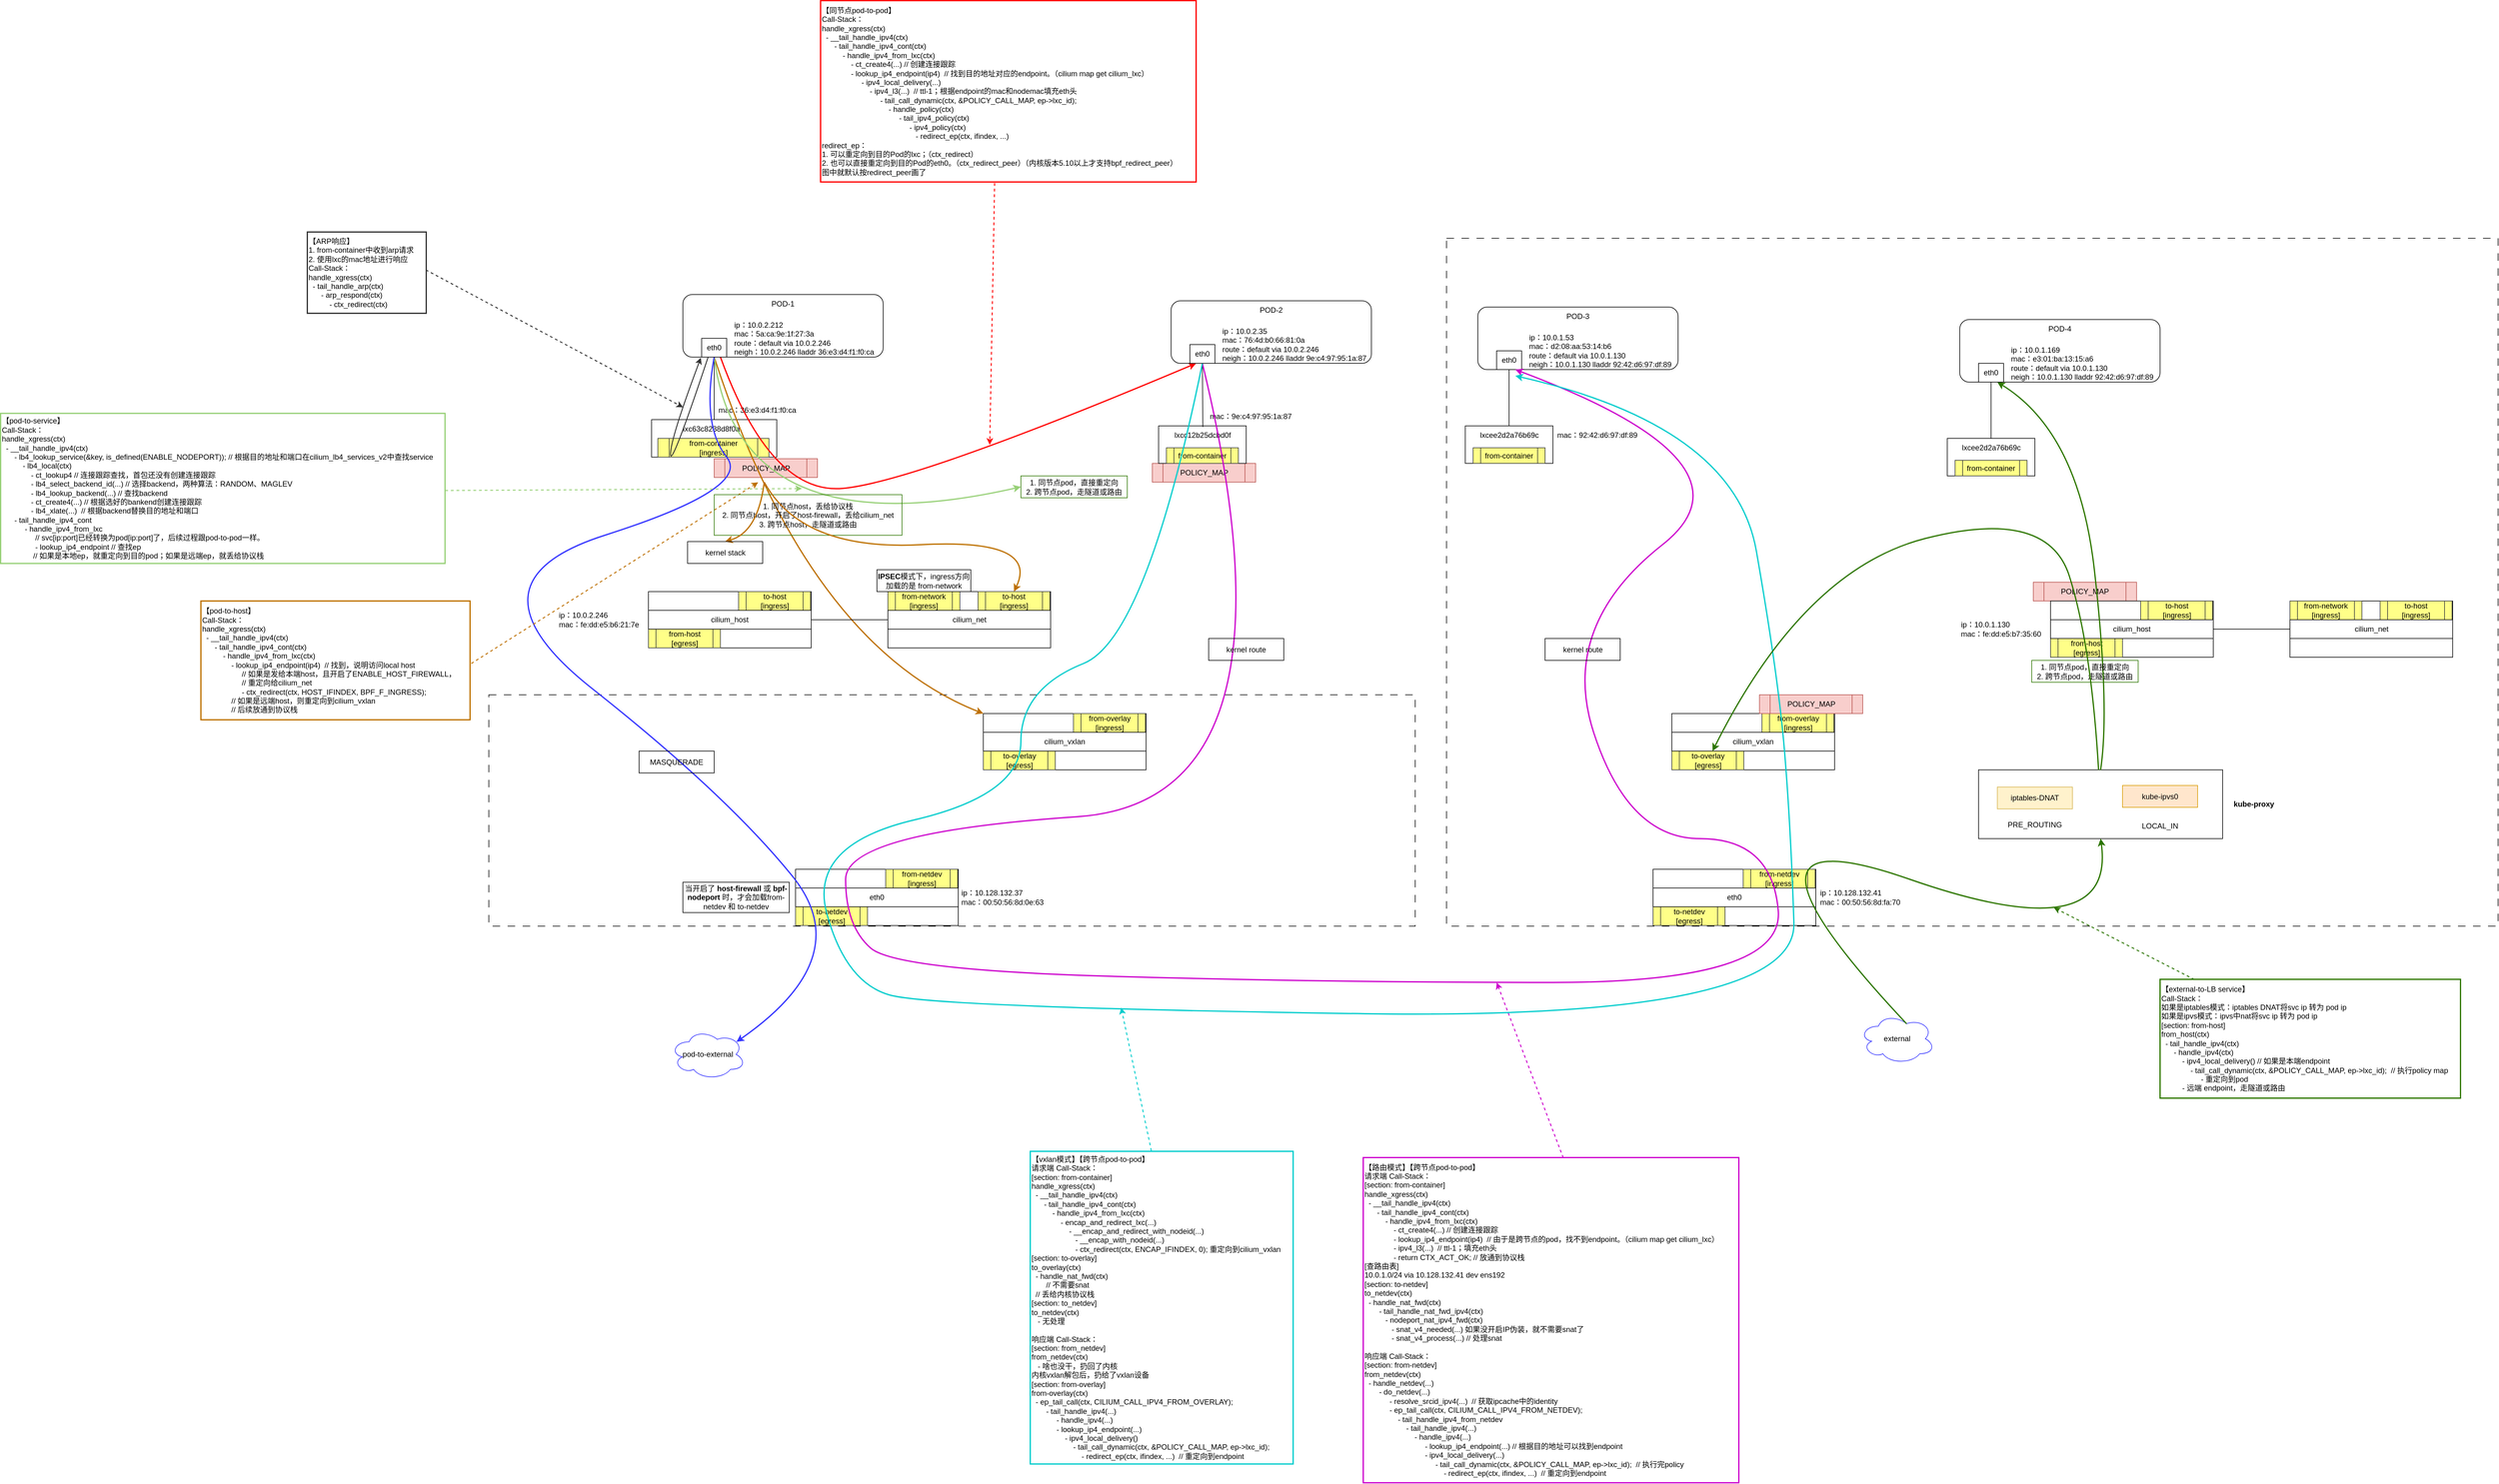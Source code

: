 <mxfile version="21.5.2" type="github">
  <diagram name="第 1 页" id="gMGXaRhbQjXeQtGGSrd3">
    <mxGraphModel dx="2704" dy="1717" grid="1" gridSize="10" guides="1" tooltips="1" connect="1" arrows="1" fold="1" page="1" pageScale="1" pageWidth="827" pageHeight="1169" math="0" shadow="0">
      <root>
        <mxCell id="0" />
        <mxCell id="1" parent="0" />
        <mxCell id="pFs_SzHBFSE5JqzF3wSR-124" value="" style="rounded=0;whiteSpace=wrap;html=1;strokeColor=#000000;strokeWidth=1;fillColor=none;dashed=1;dashPattern=12 12;" parent="1" vertex="1">
          <mxGeometry x="960" y="160" width="1680" height="1100" as="geometry" />
        </mxCell>
        <mxCell id="pFs_SzHBFSE5JqzF3wSR-123" value="" style="rounded=0;whiteSpace=wrap;html=1;strokeColor=#000000;strokeWidth=1;fillColor=none;dashed=1;dashPattern=12 12;movable=1;resizable=1;rotatable=1;deletable=1;editable=1;locked=0;connectable=1;" parent="1" vertex="1">
          <mxGeometry x="-570" y="890" width="1480" height="370" as="geometry" />
        </mxCell>
        <mxCell id="AFxvPeA2e7Iyxpf63gBD-72" value="POLICY_MAP" style="shape=process;whiteSpace=wrap;html=1;backgroundOutline=1;fillColor=#f8cecc;strokeColor=#b85450;" parent="1" vertex="1">
          <mxGeometry x="1897.5" y="710" width="165" height="30" as="geometry" />
        </mxCell>
        <mxCell id="AFxvPeA2e7Iyxpf63gBD-71" value="POLICY_MAP" style="shape=process;whiteSpace=wrap;html=1;backgroundOutline=1;fillColor=#f8cecc;strokeColor=#b85450;" parent="1" vertex="1">
          <mxGeometry x="490" y="520" width="165" height="30" as="geometry" />
        </mxCell>
        <mxCell id="AFxvPeA2e7Iyxpf63gBD-65" value="" style="rounded=0;whiteSpace=wrap;html=1;" parent="1" vertex="1">
          <mxGeometry x="1810" y="1010" width="390" height="110" as="geometry" />
        </mxCell>
        <mxCell id="AFxvPeA2e7Iyxpf63gBD-25" value="" style="group" parent="1" vertex="1" connectable="0">
          <mxGeometry x="1290" y="1169" width="410" height="90" as="geometry" />
        </mxCell>
        <mxCell id="pFs_SzHBFSE5JqzF3wSR-71" value="ip：10.128.132.41&lt;br&gt;mac：00:50:56:8d:fa:70" style="text;html=1;strokeColor=none;fillColor=none;align=left;verticalAlign=middle;whiteSpace=wrap;rounded=0;container=0;" parent="AFxvPeA2e7Iyxpf63gBD-25" vertex="1">
          <mxGeometry x="265" y="25" width="145" height="40" as="geometry" />
        </mxCell>
        <mxCell id="pFs_SzHBFSE5JqzF3wSR-106" value="" style="rounded=0;whiteSpace=wrap;html=1;container=0;" parent="AFxvPeA2e7Iyxpf63gBD-25" vertex="1">
          <mxGeometry width="260" height="90" as="geometry" />
        </mxCell>
        <mxCell id="pFs_SzHBFSE5JqzF3wSR-107" value="from-netdev&lt;br&gt;[ingress]" style="shape=process;whiteSpace=wrap;html=1;backgroundOutline=1;fillColor=#ffff88;strokeColor=#36393d;container=0;" parent="AFxvPeA2e7Iyxpf63gBD-25" vertex="1">
          <mxGeometry x="144" width="115" height="30" as="geometry" />
        </mxCell>
        <mxCell id="pFs_SzHBFSE5JqzF3wSR-108" value="to-netdev&lt;br&gt;[egress]" style="shape=process;whiteSpace=wrap;html=1;backgroundOutline=1;fillColor=#ffff88;strokeColor=#36393d;container=0;" parent="AFxvPeA2e7Iyxpf63gBD-25" vertex="1">
          <mxGeometry y="60" width="115" height="30" as="geometry" />
        </mxCell>
        <mxCell id="pFs_SzHBFSE5JqzF3wSR-109" value="eth0" style="rounded=0;whiteSpace=wrap;html=1;strokeColor=default;strokeWidth=1;fillColor=none;container=0;" parent="AFxvPeA2e7Iyxpf63gBD-25" vertex="1">
          <mxGeometry y="30" width="260" height="30" as="geometry" />
        </mxCell>
        <mxCell id="AFxvPeA2e7Iyxpf63gBD-13" value="" style="group" parent="1" vertex="1" connectable="0">
          <mxGeometry x="-80" y="1169" width="407.5" height="90" as="geometry" />
        </mxCell>
        <mxCell id="pFs_SzHBFSE5JqzF3wSR-59" value="ip：10.128.132.37&lt;br&gt;mac：00:50:56:8d:0e:63" style="text;html=1;strokeColor=none;fillColor=none;align=left;verticalAlign=middle;whiteSpace=wrap;rounded=0;" parent="AFxvPeA2e7Iyxpf63gBD-13" vertex="1">
          <mxGeometry x="262.5" y="25" width="145" height="40" as="geometry" />
        </mxCell>
        <mxCell id="pFs_SzHBFSE5JqzF3wSR-60" value="" style="rounded=0;whiteSpace=wrap;html=1;" parent="AFxvPeA2e7Iyxpf63gBD-13" vertex="1">
          <mxGeometry width="260" height="90" as="geometry" />
        </mxCell>
        <mxCell id="pFs_SzHBFSE5JqzF3wSR-61" value="from-netdev&lt;br&gt;[ingress]" style="shape=process;whiteSpace=wrap;html=1;backgroundOutline=1;fillColor=#ffff88;strokeColor=#36393d;" parent="AFxvPeA2e7Iyxpf63gBD-13" vertex="1">
          <mxGeometry x="144" width="115" height="30" as="geometry" />
        </mxCell>
        <mxCell id="pFs_SzHBFSE5JqzF3wSR-62" value="to-netdev&lt;br&gt;[egress]" style="shape=process;whiteSpace=wrap;html=1;backgroundOutline=1;fillColor=#ffff88;strokeColor=#36393d;" parent="AFxvPeA2e7Iyxpf63gBD-13" vertex="1">
          <mxGeometry y="60" width="115" height="30" as="geometry" />
        </mxCell>
        <mxCell id="pFs_SzHBFSE5JqzF3wSR-105" value="eth0" style="rounded=0;whiteSpace=wrap;html=1;strokeColor=default;strokeWidth=1;fillColor=none;" parent="AFxvPeA2e7Iyxpf63gBD-13" vertex="1">
          <mxGeometry y="30" width="260" height="30" as="geometry" />
        </mxCell>
        <mxCell id="AFxvPeA2e7Iyxpf63gBD-4" value="" style="group" parent="1" vertex="1" connectable="0">
          <mxGeometry x="500" y="430" width="225" height="90" as="geometry" />
        </mxCell>
        <mxCell id="pFs_SzHBFSE5JqzF3wSR-18" value="mac：9e:c4:97:95:1a:87" style="text;html=1;strokeColor=none;fillColor=none;align=left;verticalAlign=middle;whiteSpace=wrap;rounded=0;" parent="AFxvPeA2e7Iyxpf63gBD-4" vertex="1">
          <mxGeometry x="80" width="145" height="30" as="geometry" />
        </mxCell>
        <mxCell id="pFs_SzHBFSE5JqzF3wSR-27" value="" style="rounded=0;whiteSpace=wrap;html=1;" parent="AFxvPeA2e7Iyxpf63gBD-4" vertex="1">
          <mxGeometry y="30" width="140" height="60" as="geometry" />
        </mxCell>
        <mxCell id="pFs_SzHBFSE5JqzF3wSR-28" value="from-container" style="shape=process;whiteSpace=wrap;html=1;backgroundOutline=1;fillColor=#ffff88;strokeColor=#36393d;" parent="AFxvPeA2e7Iyxpf63gBD-4" vertex="1">
          <mxGeometry x="12.5" y="65" width="115" height="25" as="geometry" />
        </mxCell>
        <mxCell id="pFs_SzHBFSE5JqzF3wSR-29" value="lxcc12b25dcbd0f" style="text;html=1;align=center;verticalAlign=middle;resizable=0;points=[];autosize=1;strokeColor=none;fillColor=none;" parent="AFxvPeA2e7Iyxpf63gBD-4" vertex="1">
          <mxGeometry x="15" y="30" width="110" height="30" as="geometry" />
        </mxCell>
        <mxCell id="AFxvPeA2e7Iyxpf63gBD-3" value="" style="group" parent="1" vertex="1" connectable="0">
          <mxGeometry x="-310" y="420" width="235" height="90" as="geometry" />
        </mxCell>
        <mxCell id="pFs_SzHBFSE5JqzF3wSR-10" value="mac：36:e3:d4:f1:f0:ca" style="text;html=1;strokeColor=none;fillColor=none;align=left;verticalAlign=middle;whiteSpace=wrap;rounded=0;" parent="AFxvPeA2e7Iyxpf63gBD-3" vertex="1">
          <mxGeometry x="105" width="130" height="30" as="geometry" />
        </mxCell>
        <mxCell id="pFs_SzHBFSE5JqzF3wSR-11" value="" style="rounded=0;whiteSpace=wrap;html=1;" parent="AFxvPeA2e7Iyxpf63gBD-3" vertex="1">
          <mxGeometry y="30" width="200" height="60" as="geometry" />
        </mxCell>
        <mxCell id="pFs_SzHBFSE5JqzF3wSR-22" value="from-container&lt;br&gt;[ingress]" style="shape=process;whiteSpace=wrap;html=1;backgroundOutline=1;fillColor=#ffff88;strokeColor=#36393d;" parent="AFxvPeA2e7Iyxpf63gBD-3" vertex="1">
          <mxGeometry x="10" y="60" width="177.5" height="30" as="geometry" />
        </mxCell>
        <mxCell id="pFs_SzHBFSE5JqzF3wSR-23" value="lxc63c8238d8f0a" style="text;html=1;align=center;verticalAlign=middle;resizable=0;points=[];autosize=1;strokeColor=none;fillColor=none;" parent="AFxvPeA2e7Iyxpf63gBD-3" vertex="1">
          <mxGeometry x="40" y="30" width="110" height="30" as="geometry" />
        </mxCell>
        <mxCell id="pFs_SzHBFSE5JqzF3wSR-117" value="" style="group" parent="1" vertex="1" connectable="0">
          <mxGeometry x="1320" y="920" width="260" height="90" as="geometry" />
        </mxCell>
        <mxCell id="pFs_SzHBFSE5JqzF3wSR-118" value="" style="rounded=0;whiteSpace=wrap;html=1;" parent="pFs_SzHBFSE5JqzF3wSR-117" vertex="1">
          <mxGeometry width="260" height="90" as="geometry" />
        </mxCell>
        <mxCell id="pFs_SzHBFSE5JqzF3wSR-119" value="from-overlay&lt;br style=&quot;border-color: var(--border-color);&quot;&gt;[ingress]" style="shape=process;whiteSpace=wrap;html=1;backgroundOutline=1;fillColor=#ffff88;strokeColor=#36393d;" parent="pFs_SzHBFSE5JqzF3wSR-117" vertex="1">
          <mxGeometry x="144" width="115" height="30" as="geometry" />
        </mxCell>
        <mxCell id="pFs_SzHBFSE5JqzF3wSR-120" value="to-overlay&lt;br style=&quot;border-color: var(--border-color);&quot;&gt;[egress]" style="shape=process;whiteSpace=wrap;html=1;backgroundOutline=1;fillColor=#ffff88;strokeColor=#36393d;" parent="pFs_SzHBFSE5JqzF3wSR-117" vertex="1">
          <mxGeometry y="60" width="115" height="30" as="geometry" />
        </mxCell>
        <mxCell id="pFs_SzHBFSE5JqzF3wSR-121" value="cilium_vxlan" style="rounded=0;whiteSpace=wrap;html=1;strokeColor=default;strokeWidth=1;fillColor=none;" parent="pFs_SzHBFSE5JqzF3wSR-117" vertex="1">
          <mxGeometry y="30" width="260" height="30" as="geometry" />
        </mxCell>
        <mxCell id="pFs_SzHBFSE5JqzF3wSR-112" value="" style="group" parent="1" vertex="1" connectable="0">
          <mxGeometry x="220" y="920" width="260" height="90" as="geometry" />
        </mxCell>
        <mxCell id="pFs_SzHBFSE5JqzF3wSR-113" value="" style="rounded=0;whiteSpace=wrap;html=1;" parent="pFs_SzHBFSE5JqzF3wSR-112" vertex="1">
          <mxGeometry width="260" height="90" as="geometry" />
        </mxCell>
        <mxCell id="pFs_SzHBFSE5JqzF3wSR-114" value="from-overlay&lt;br style=&quot;border-color: var(--border-color);&quot;&gt;[ingress]" style="shape=process;whiteSpace=wrap;html=1;backgroundOutline=1;fillColor=#ffff88;strokeColor=#36393d;" parent="pFs_SzHBFSE5JqzF3wSR-112" vertex="1">
          <mxGeometry x="144" width="115" height="30" as="geometry" />
        </mxCell>
        <mxCell id="pFs_SzHBFSE5JqzF3wSR-115" value="to-overlay&lt;br style=&quot;border-color: var(--border-color);&quot;&gt;[egress]" style="shape=process;whiteSpace=wrap;html=1;backgroundOutline=1;fillColor=#ffff88;strokeColor=#36393d;" parent="pFs_SzHBFSE5JqzF3wSR-112" vertex="1">
          <mxGeometry y="60" width="115" height="30" as="geometry" />
        </mxCell>
        <mxCell id="pFs_SzHBFSE5JqzF3wSR-116" value="cilium_vxlan" style="rounded=0;whiteSpace=wrap;html=1;strokeColor=default;strokeWidth=1;fillColor=none;" parent="pFs_SzHBFSE5JqzF3wSR-112" vertex="1">
          <mxGeometry y="30" width="260" height="30" as="geometry" />
        </mxCell>
        <mxCell id="pFs_SzHBFSE5JqzF3wSR-76" value="POLICY_MAP" style="shape=process;whiteSpace=wrap;html=1;backgroundOutline=1;fillColor=#f8cecc;strokeColor=#b85450;" parent="1" vertex="1">
          <mxGeometry x="1460" y="890" width="165" height="30" as="geometry" />
        </mxCell>
        <mxCell id="pFs_SzHBFSE5JqzF3wSR-39" value="POLICY_MAP" style="shape=process;whiteSpace=wrap;html=1;backgroundOutline=1;fillColor=#f8cecc;strokeColor=#b85450;" parent="1" vertex="1">
          <mxGeometry x="-210" y="512.5" width="165" height="30" as="geometry" />
        </mxCell>
        <mxCell id="pFs_SzHBFSE5JqzF3wSR-20" value="" style="endArrow=none;html=1;rounded=0;entryX=0.5;entryY=1;entryDx=0;entryDy=0;exitX=0.5;exitY=0;exitDx=0;exitDy=0;" parent="1" source="pFs_SzHBFSE5JqzF3wSR-11" target="pFs_SzHBFSE5JqzF3wSR-7" edge="1">
          <mxGeometry width="50" height="50" relative="1" as="geometry">
            <mxPoint x="80" y="460" as="sourcePoint" />
            <mxPoint x="130" y="410" as="targetPoint" />
          </mxGeometry>
        </mxCell>
        <mxCell id="pFs_SzHBFSE5JqzF3wSR-21" value="" style="endArrow=none;html=1;rounded=0;entryX=0.5;entryY=1;entryDx=0;entryDy=0;exitX=0.506;exitY=0.061;exitDx=0;exitDy=0;exitPerimeter=0;" parent="1" source="pFs_SzHBFSE5JqzF3wSR-29" target="pFs_SzHBFSE5JqzF3wSR-15" edge="1">
          <mxGeometry width="50" height="50" relative="1" as="geometry">
            <mxPoint x="570" y="450" as="sourcePoint" />
            <mxPoint x="180" y="370" as="targetPoint" />
          </mxGeometry>
        </mxCell>
        <mxCell id="pFs_SzHBFSE5JqzF3wSR-25" value="【ARP响应】&lt;br&gt;1. from-container中收到arp请求&lt;br&gt;2. 使用lxc的mac地址进行响应&lt;br&gt;Call-Stack：&lt;br&gt;handle_xgress(ctx)&lt;br&gt;&amp;nbsp; - tail_handle_arp(ctx)&lt;br&gt;&amp;nbsp; &amp;nbsp; &amp;nbsp; -&amp;nbsp;arp_respond(ctx)&lt;br&gt;&amp;nbsp; &amp;nbsp; &amp;nbsp; &amp;nbsp; &amp;nbsp; -&amp;nbsp;ctx_redirect(ctx)" style="text;html=1;align=left;verticalAlign=middle;resizable=0;points=[];autosize=1;strokeColor=#333333;fillColor=none;strokeWidth=2;" parent="1" vertex="1">
          <mxGeometry x="-860" y="150" width="190" height="130" as="geometry" />
        </mxCell>
        <mxCell id="pFs_SzHBFSE5JqzF3wSR-32" value="【同节点pod-to-pod】&lt;br&gt;Call-Stack：&lt;br&gt;handle_xgress(ctx)&lt;br&gt;&amp;nbsp; - __tail_handle_ipv4(ctx)&lt;br&gt;&amp;nbsp; &amp;nbsp; &amp;nbsp; -&amp;nbsp;tail_handle_ipv4_cont(ctx)&lt;br&gt;&amp;nbsp; &amp;nbsp; &amp;nbsp; &amp;nbsp; &amp;nbsp; -&amp;nbsp;handle_ipv4_from_lxc(ctx)&lt;br&gt;&amp;nbsp; &amp;nbsp; &amp;nbsp; &amp;nbsp; &amp;nbsp; &amp;nbsp; &amp;nbsp; -&amp;nbsp;ct_create4(...) // 创建连接跟踪&lt;br&gt;&amp;nbsp; &amp;nbsp; &amp;nbsp; &amp;nbsp; &amp;nbsp; &amp;nbsp; &amp;nbsp; -&amp;nbsp;lookup_ip4_endpoint(ip4)&amp;nbsp; // 找到目的地址对应的endpoint。（cilium map get cilium_lxc）&lt;br&gt;&amp;nbsp; &amp;nbsp; &amp;nbsp; &amp;nbsp; &amp;nbsp; &amp;nbsp; &amp;nbsp; &amp;nbsp; &amp;nbsp; &amp;nbsp;-&amp;nbsp;ipv4_local_delivery(...)&lt;br&gt;&amp;nbsp; &amp;nbsp; &amp;nbsp; &amp;nbsp; &amp;nbsp; &amp;nbsp; &amp;nbsp; &amp;nbsp; &amp;nbsp; &amp;nbsp; &amp;nbsp; &amp;nbsp;-&amp;nbsp;ipv4_l3(...)&amp;nbsp; // ttl-1；根据endpoint的mac和nodemac填充eth头&lt;br&gt;&amp;nbsp; &amp;nbsp; &amp;nbsp; &amp;nbsp; &amp;nbsp; &amp;nbsp; &amp;nbsp; &amp;nbsp; &amp;nbsp; &amp;nbsp; &amp;nbsp; &amp;nbsp; &amp;nbsp; &amp;nbsp; -&amp;nbsp;tail_call_dynamic(ctx, &amp;amp;POLICY_CALL_MAP, ep-&amp;gt;lxc_id);&lt;br&gt;&amp;nbsp; &amp;nbsp; &amp;nbsp; &amp;nbsp; &amp;nbsp; &amp;nbsp; &amp;nbsp; &amp;nbsp; &amp;nbsp; &amp;nbsp; &amp;nbsp; &amp;nbsp; &amp;nbsp; &amp;nbsp; &amp;nbsp; &amp;nbsp; -&amp;nbsp;handle_policy(ctx)&lt;br&gt;&amp;nbsp; &amp;nbsp; &amp;nbsp; &amp;nbsp; &amp;nbsp; &amp;nbsp; &amp;nbsp; &amp;nbsp; &amp;nbsp; &amp;nbsp; &amp;nbsp; &amp;nbsp; &amp;nbsp; &amp;nbsp; &amp;nbsp; &amp;nbsp; &amp;nbsp; &amp;nbsp; &amp;nbsp;-&amp;nbsp;tail_ipv4_policy(ctx)&lt;br&gt;&amp;nbsp; &amp;nbsp; &amp;nbsp; &amp;nbsp; &amp;nbsp; &amp;nbsp; &amp;nbsp; &amp;nbsp; &amp;nbsp; &amp;nbsp; &amp;nbsp; &amp;nbsp; &amp;nbsp; &amp;nbsp; &amp;nbsp; &amp;nbsp; &amp;nbsp; &amp;nbsp; &amp;nbsp; &amp;nbsp; &amp;nbsp; -&amp;nbsp;ipv4_policy(ctx)&lt;br&gt;&amp;nbsp; &amp;nbsp; &amp;nbsp; &amp;nbsp; &amp;nbsp; &amp;nbsp; &amp;nbsp; &amp;nbsp; &amp;nbsp; &amp;nbsp; &amp;nbsp; &amp;nbsp; &amp;nbsp; &amp;nbsp; &amp;nbsp; &amp;nbsp; &amp;nbsp; &amp;nbsp; &amp;nbsp; &amp;nbsp; &amp;nbsp; &amp;nbsp; &amp;nbsp;-&amp;nbsp;redirect_ep(ctx, ifindex, ...)&lt;br&gt;redirect_ep：&lt;br&gt;1. 可以重定向到目的Pod的lxc；（ctx_redirect）&lt;br&gt;2. 也可以直接重定向到目的Pod的eth0。（ctx_redirect_peer）（内核版本5.10以上才支持bpf_redirect_peer）&lt;br&gt;图中就默认按redirect_peer画了" style="text;html=1;align=left;verticalAlign=middle;resizable=0;points=[];autosize=1;strokeWidth=2;strokeColor=#FF0000;" parent="1" vertex="1">
          <mxGeometry x="-40" y="-220" width="600" height="290" as="geometry" />
        </mxCell>
        <mxCell id="pFs_SzHBFSE5JqzF3wSR-33" value="" style="curved=1;endArrow=classic;html=1;rounded=0;exitX=0.75;exitY=1;exitDx=0;exitDy=0;entryX=0.25;entryY=1;entryDx=0;entryDy=0;fillColor=#e51400;strokeColor=#FF0000;shadow=0;strokeWidth=2;" parent="1" source="pFs_SzHBFSE5JqzF3wSR-7" target="pFs_SzHBFSE5JqzF3wSR-15" edge="1">
          <mxGeometry width="50" height="50" relative="1" as="geometry">
            <mxPoint x="300" y="600" as="sourcePoint" />
            <mxPoint x="350" y="550" as="targetPoint" />
            <Array as="points">
              <mxPoint x="-120" y="570" />
              <mxPoint x="110" y="550" />
            </Array>
          </mxGeometry>
        </mxCell>
        <mxCell id="pFs_SzHBFSE5JqzF3wSR-34" value="【pod-to-host】&lt;br&gt;Call-Stack：&lt;br&gt;handle_xgress(ctx)&lt;br&gt;&amp;nbsp; - __tail_handle_ipv4(ctx)&lt;br&gt;&amp;nbsp; &amp;nbsp; &amp;nbsp; -&amp;nbsp;tail_handle_ipv4_cont(ctx)&lt;br&gt;&amp;nbsp; &amp;nbsp; &amp;nbsp; &amp;nbsp; &amp;nbsp; -&amp;nbsp;handle_ipv4_from_lxc(ctx)&lt;br&gt;&amp;nbsp; &amp;nbsp; &amp;nbsp; &amp;nbsp; &amp;nbsp; &amp;nbsp; &amp;nbsp; -&amp;nbsp;lookup_ip4_endpoint(ip4)&amp;nbsp; // 找到，说明访问local host&lt;br&gt;&amp;nbsp; &amp;nbsp; &amp;nbsp; &amp;nbsp; &amp;nbsp; &amp;nbsp; &amp;nbsp; &amp;nbsp; &amp;nbsp; &amp;nbsp;// 如果是发给本端host，且开启了ENABLE_HOST_FIREWALL，&lt;br&gt;&amp;nbsp; &amp;nbsp; &amp;nbsp; &amp;nbsp; &amp;nbsp; &amp;nbsp; &amp;nbsp; &amp;nbsp; &amp;nbsp; &amp;nbsp;// 重定向给cilium_net&lt;br&gt;&amp;nbsp; &amp;nbsp; &amp;nbsp; &amp;nbsp; &amp;nbsp; &amp;nbsp; &amp;nbsp; &amp;nbsp; &amp;nbsp; &amp;nbsp;-&amp;nbsp;ctx_redirect(ctx, HOST_IFINDEX, BPF_F_INGRESS);&lt;br&gt;&amp;nbsp; &amp;nbsp; &amp;nbsp; &amp;nbsp; &amp;nbsp; &amp;nbsp; &amp;nbsp; // 如果是远端host，则重定向到cilium_vxlan&lt;br&gt;&amp;nbsp; &amp;nbsp; &amp;nbsp; &amp;nbsp; &amp;nbsp; &amp;nbsp; &amp;nbsp; // 后续放通到协议栈" style="text;html=1;align=left;verticalAlign=middle;resizable=0;points=[];autosize=1;strokeColor=#BD7000;fillColor=none;fontColor=#000000;strokeWidth=2;" parent="1" vertex="1">
          <mxGeometry x="-1030" y="740" width="430" height="190" as="geometry" />
        </mxCell>
        <mxCell id="pFs_SzHBFSE5JqzF3wSR-38" value="" style="curved=1;endArrow=classic;html=1;rounded=0;exitX=0.5;exitY=1;exitDx=0;exitDy=0;fillColor=#f0a30a;strokeColor=#BD7000;shadow=0;strokeWidth=2;entryX=0;entryY=0;entryDx=0;entryDy=0;" parent="1" source="pFs_SzHBFSE5JqzF3wSR-7" edge="1" target="pFs_SzHBFSE5JqzF3wSR-113">
          <mxGeometry width="50" height="50" relative="1" as="geometry">
            <mxPoint x="190" y="370" as="sourcePoint" />
            <mxPoint x="10" y="870" as="targetPoint" />
            <Array as="points">
              <mxPoint x="-60" y="810" />
            </Array>
          </mxGeometry>
        </mxCell>
        <mxCell id="pFs_SzHBFSE5JqzF3wSR-49" value="" style="rounded=1;whiteSpace=wrap;html=1;" parent="1" vertex="1">
          <mxGeometry x="1010" y="270" width="320" height="100" as="geometry" />
        </mxCell>
        <mxCell id="pFs_SzHBFSE5JqzF3wSR-50" value="eth0" style="rounded=0;whiteSpace=wrap;html=1;" parent="1" vertex="1">
          <mxGeometry x="1040" y="340" width="40" height="30" as="geometry" />
        </mxCell>
        <mxCell id="pFs_SzHBFSE5JqzF3wSR-51" value="ip：10.0.1.53&lt;br&gt;mac：d2:08:aa:53:14:b6&lt;br&gt;route：default via 10.0.1.130&lt;br&gt;neigh：10.0.1.130 lladdr 92:42:d6:97:df:89" style="text;html=1;strokeColor=none;fillColor=none;align=left;verticalAlign=middle;whiteSpace=wrap;rounded=0;" parent="1" vertex="1">
          <mxGeometry x="1090" y="310" width="240" height="60" as="geometry" />
        </mxCell>
        <mxCell id="pFs_SzHBFSE5JqzF3wSR-52" value="POD-3" style="text;html=1;strokeColor=none;fillColor=none;align=center;verticalAlign=middle;whiteSpace=wrap;rounded=0;" parent="1" vertex="1">
          <mxGeometry x="1140" y="270" width="60" height="30" as="geometry" />
        </mxCell>
        <mxCell id="pFs_SzHBFSE5JqzF3wSR-53" value="mac：92:42:d6:97:df:89" style="text;html=1;strokeColor=none;fillColor=none;align=left;verticalAlign=middle;whiteSpace=wrap;rounded=0;" parent="1" vertex="1">
          <mxGeometry x="1135" y="460" width="145" height="30" as="geometry" />
        </mxCell>
        <mxCell id="pFs_SzHBFSE5JqzF3wSR-54" value="" style="endArrow=none;html=1;rounded=0;entryX=0.5;entryY=1;entryDx=0;entryDy=0;" parent="1" target="pFs_SzHBFSE5JqzF3wSR-50" edge="1">
          <mxGeometry width="50" height="50" relative="1" as="geometry">
            <mxPoint x="1060" y="460" as="sourcePoint" />
            <mxPoint x="670" y="380" as="targetPoint" />
          </mxGeometry>
        </mxCell>
        <mxCell id="pFs_SzHBFSE5JqzF3wSR-55" value="" style="rounded=0;whiteSpace=wrap;html=1;" parent="1" vertex="1">
          <mxGeometry x="990" y="460" width="140" height="60" as="geometry" />
        </mxCell>
        <mxCell id="pFs_SzHBFSE5JqzF3wSR-57" value="lxcee2d2a76b69c" style="text;html=1;align=center;verticalAlign=middle;resizable=0;points=[];autosize=1;strokeColor=none;fillColor=none;" parent="1" vertex="1">
          <mxGeometry x="1000" y="460" width="120" height="30" as="geometry" />
        </mxCell>
        <mxCell id="pFs_SzHBFSE5JqzF3wSR-64" value="" style="curved=1;endArrow=classic;html=1;rounded=0;fillColor=#f0a30a;strokeColor=#CC00CC;shadow=0;strokeWidth=2;entryX=0.75;entryY=1;entryDx=0;entryDy=0;exitX=0.5;exitY=1;exitDx=0;exitDy=0;" parent="1" source="pFs_SzHBFSE5JqzF3wSR-15" target="pFs_SzHBFSE5JqzF3wSR-50" edge="1">
          <mxGeometry width="50" height="50" relative="1" as="geometry">
            <mxPoint x="160" y="360" as="sourcePoint" />
            <mxPoint x="1070" y="560" as="targetPoint" />
            <Array as="points">
              <mxPoint x="740" y="1060" />
              <mxPoint y="1110" />
              <mxPoint y="1260" />
              <mxPoint x="80" y="1330" />
              <mxPoint x="760" y="1350" />
              <mxPoint x="1500" y="1350" />
              <mxPoint x="1480" y="1120" />
              <mxPoint x="1250" y="1120" />
              <mxPoint x="1140" y="780" />
              <mxPoint x="1470" y="520" />
            </Array>
          </mxGeometry>
        </mxCell>
        <mxCell id="pFs_SzHBFSE5JqzF3wSR-66" value="【路由模式】【跨节点pod-to-pod】&lt;br&gt;请求端 Call-Stack：&lt;br&gt;[section: from-container]&lt;br&gt;handle_xgress(ctx)&lt;br&gt;&amp;nbsp; - __tail_handle_ipv4(ctx)&lt;br&gt;&amp;nbsp; &amp;nbsp; &amp;nbsp; -&amp;nbsp;tail_handle_ipv4_cont(ctx)&lt;br&gt;&amp;nbsp; &amp;nbsp; &amp;nbsp; &amp;nbsp; &amp;nbsp; -&amp;nbsp;handle_ipv4_from_lxc(ctx)&lt;br style=&quot;border-color: var(--border-color);&quot;&gt;&amp;nbsp; &amp;nbsp; &amp;nbsp; &amp;nbsp; &amp;nbsp; &amp;nbsp; &amp;nbsp; -&amp;nbsp;ct_create4(...) // 创建连接跟踪&lt;br&gt;&amp;nbsp; &amp;nbsp; &amp;nbsp; &amp;nbsp; &amp;nbsp; &amp;nbsp; &amp;nbsp; -&amp;nbsp;lookup_ip4_endpoint(ip4)&amp;nbsp; // 由于是跨节点的pod，找不到endpoint。（cilium map get cilium_lxc）&lt;br&gt;&amp;nbsp; &amp;nbsp; &amp;nbsp; &amp;nbsp; &amp;nbsp; &amp;nbsp; &amp;nbsp; -&amp;nbsp;ipv4_l3(...)&amp;nbsp; // ttl-1；填充eth头&lt;br&gt;&amp;nbsp; &amp;nbsp; &amp;nbsp; &amp;nbsp; &amp;nbsp; &amp;nbsp; &amp;nbsp; - return CTX_ACT_OK; // 放通到协议栈&lt;br&gt;[查路由表]&lt;br&gt;10.0.1.0/24 via 10.128.132.41 dev ens192&lt;br&gt;[section: to-netdev]&lt;br&gt;to_netdev(ctx)&lt;br&gt;&amp;nbsp; -&amp;nbsp;handle_nat_fwd(ctx)&lt;br&gt;&amp;nbsp; &amp;nbsp; &amp;nbsp; &amp;nbsp;- tail_handle_nat_fwd_ipv4(ctx)&lt;br&gt;&amp;nbsp; &amp;nbsp; &amp;nbsp; &amp;nbsp; &amp;nbsp; -&amp;nbsp;nodeport_nat_ipv4_fwd(ctx)&lt;br&gt;&amp;nbsp; &amp;nbsp; &amp;nbsp; &amp;nbsp; &amp;nbsp; &amp;nbsp; &amp;nbsp;-&amp;nbsp;snat_v4_needed(...) 如果没开启IP伪装，就不需要snat了&lt;br&gt;&amp;nbsp; &amp;nbsp; &amp;nbsp; &amp;nbsp; &amp;nbsp; &amp;nbsp; &amp;nbsp;-&amp;nbsp;snat_v4_process(...) // 处理snat&lt;br&gt;&lt;br&gt;响应端 Call-Stack：&lt;br&gt;[section: from-netdev]&lt;br&gt;from_netdev(ctx)&lt;br&gt;&amp;nbsp; -&amp;nbsp;handle_netdev(...)&lt;br&gt;&amp;nbsp; &amp;nbsp; &amp;nbsp; &amp;nbsp;-&amp;nbsp;do_netdev(...)&lt;br&gt;&amp;nbsp; &amp;nbsp; &amp;nbsp; &amp;nbsp; &amp;nbsp; &amp;nbsp; -&amp;nbsp;resolve_srcid_ipv4(...)&amp;nbsp; // 获取ipcache中的identity&lt;br&gt;&amp;nbsp; &amp;nbsp; &amp;nbsp; &amp;nbsp; &amp;nbsp; &amp;nbsp; -&amp;nbsp;ep_tail_call(ctx, CILIUM_CALL_IPV4_FROM_NETDEV);&lt;br&gt;&amp;nbsp; &amp;nbsp; &amp;nbsp; &amp;nbsp; &amp;nbsp; &amp;nbsp; &amp;nbsp; &amp;nbsp; -&amp;nbsp;tail_handle_ipv4_from_netdev&lt;br&gt;&amp;nbsp; &amp;nbsp; &amp;nbsp; &amp;nbsp; &amp;nbsp; &amp;nbsp; &amp;nbsp; &amp;nbsp; &amp;nbsp; &amp;nbsp; -&amp;nbsp;tail_handle_ipv4(...)&lt;br&gt;&amp;nbsp; &amp;nbsp; &amp;nbsp; &amp;nbsp; &amp;nbsp; &amp;nbsp; &amp;nbsp; &amp;nbsp; &amp;nbsp; &amp;nbsp; &amp;nbsp; &amp;nbsp; -&amp;nbsp;handle_ipv4(...)&lt;br&gt;&amp;nbsp; &amp;nbsp; &amp;nbsp; &amp;nbsp; &amp;nbsp; &amp;nbsp; &amp;nbsp; &amp;nbsp; &amp;nbsp; &amp;nbsp; &amp;nbsp; &amp;nbsp; &amp;nbsp; &amp;nbsp; &amp;nbsp;-&amp;nbsp;lookup_ip4_endpoint(...) // 根据目的地址可以找到endpoint&lt;br&gt;&amp;nbsp; &amp;nbsp; &amp;nbsp; &amp;nbsp; &amp;nbsp; &amp;nbsp; &amp;nbsp; &amp;nbsp; &amp;nbsp; &amp;nbsp; &amp;nbsp; &amp;nbsp; &amp;nbsp; &amp;nbsp; &amp;nbsp;-&amp;nbsp;ipv4_local_delivery(...)&lt;br&gt;&amp;nbsp; &amp;nbsp; &amp;nbsp; &amp;nbsp; &amp;nbsp; &amp;nbsp; &amp;nbsp; &amp;nbsp; &amp;nbsp; &amp;nbsp; &amp;nbsp; &amp;nbsp; &amp;nbsp; &amp;nbsp; &amp;nbsp; &amp;nbsp; &amp;nbsp; -&amp;nbsp;tail_call_dynamic(ctx, &amp;amp;POLICY_CALL_MAP, ep-&amp;gt;lxc_id);&amp;nbsp; // 执行完policy&lt;br&gt;&amp;nbsp; &amp;nbsp; &amp;nbsp; &amp;nbsp; &amp;nbsp; &amp;nbsp; &amp;nbsp; &amp;nbsp; &amp;nbsp; &amp;nbsp; &amp;nbsp; &amp;nbsp; &amp;nbsp; &amp;nbsp; &amp;nbsp; &amp;nbsp; &amp;nbsp; &amp;nbsp; &amp;nbsp; -&amp;nbsp;redirect_ep(ctx, ifindex, ...)&amp;nbsp; // 重定向到endpoint" style="text;html=1;align=left;verticalAlign=middle;resizable=0;points=[];autosize=1;strokeWidth=2;strokeColor=#CC00CC;" parent="1" vertex="1">
          <mxGeometry x="827" y="1630" width="600" height="520" as="geometry" />
        </mxCell>
        <mxCell id="pFs_SzHBFSE5JqzF3wSR-69" value="from-container" style="shape=process;whiteSpace=wrap;html=1;backgroundOutline=1;fillColor=#ffff88;strokeColor=#36393d;" parent="1" vertex="1">
          <mxGeometry x="1002.5" y="495" width="115" height="25" as="geometry" />
        </mxCell>
        <mxCell id="pFs_SzHBFSE5JqzF3wSR-84" value="【pod-to-service】&lt;br&gt;Call-Stack：&lt;br&gt;handle_xgress(ctx)&lt;br&gt;&amp;nbsp; - __tail_handle_ipv4(ctx)&lt;br&gt;&amp;nbsp; &amp;nbsp; &amp;nbsp; -&amp;nbsp;lb4_lookup_service(&amp;amp;key, is_defined(ENABLE_NODEPORT)); // 根据目的地址和端口在cilium_lb4_services_v2中查找service&lt;br&gt;&amp;nbsp; &amp;nbsp; &amp;nbsp; &amp;nbsp; &amp;nbsp; -&amp;nbsp;lb4_local(ctx)&lt;br&gt;&amp;nbsp; &amp;nbsp; &amp;nbsp; &amp;nbsp; &amp;nbsp; &amp;nbsp; &amp;nbsp; - ct_lookup4 // 连接跟踪查找，首包还没有创建连接跟踪&amp;nbsp;&lt;br&gt;&amp;nbsp; &amp;nbsp; &amp;nbsp; &amp;nbsp; &amp;nbsp; &amp;nbsp; &amp;nbsp; -&amp;nbsp;lb4_select_backend_id(...) // 选择backend，两种算法：RANDOM、MAGLEV&lt;br&gt;&amp;nbsp; &amp;nbsp; &amp;nbsp; &amp;nbsp; &amp;nbsp; &amp;nbsp; &amp;nbsp; -&amp;nbsp;lb4_lookup_backend(...) // 查找backend&lt;br&gt;&amp;nbsp; &amp;nbsp; &amp;nbsp; &amp;nbsp; &amp;nbsp; &amp;nbsp; &amp;nbsp; -&amp;nbsp;ct_create4(...) // 根据选好的bankend创建连接跟踪&lt;br&gt;&amp;nbsp; &amp;nbsp; &amp;nbsp; &amp;nbsp; &amp;nbsp; &amp;nbsp; &amp;nbsp; -&amp;nbsp;lb4_xlate(...)&amp;nbsp; // 根据backend替换目的地址和端口&lt;br&gt;&amp;nbsp; &amp;nbsp; &amp;nbsp; - tail_handle_ipv4_cont&lt;br&gt;&amp;nbsp; &amp;nbsp; &amp;nbsp; &amp;nbsp; &amp;nbsp; &amp;nbsp;- handle_ipv4_from_lxc&lt;br style=&quot;border-color: var(--border-color);&quot;&gt;&amp;nbsp; &amp;nbsp; &amp;nbsp; &amp;nbsp; &amp;nbsp; &amp;nbsp; &amp;nbsp; &amp;nbsp; // svc[ip:port]已经转换为pod[ip:port]了，后续过程跟pod-to-pod一样。&lt;br&gt;&amp;nbsp; &amp;nbsp; &amp;nbsp; &amp;nbsp; &amp;nbsp; &amp;nbsp; &amp;nbsp; &amp;nbsp; - lookup_ip4_endpoint // 查找ep&lt;br&gt;&amp;nbsp; &amp;nbsp; &amp;nbsp; &amp;nbsp; &amp;nbsp; &amp;nbsp; &amp;nbsp; &amp;nbsp;// 如果是本地ep，就重定向到目的pod；如果是远端ep，就丢给协议栈" style="text;html=1;align=left;verticalAlign=middle;resizable=0;points=[];autosize=1;strokeWidth=2;strokeColor=#97D077;" parent="1" vertex="1">
          <mxGeometry x="-1350" y="440" width="710" height="240" as="geometry" />
        </mxCell>
        <mxCell id="pFs_SzHBFSE5JqzF3wSR-85" value="" style="curved=1;endArrow=classic;html=1;rounded=0;fillColor=#f0a30a;strokeColor=#97D077;shadow=0;strokeWidth=2;exitX=0.5;exitY=1;exitDx=0;exitDy=0;entryX=0;entryY=0.5;entryDx=0;entryDy=0;" parent="1" source="pFs_SzHBFSE5JqzF3wSR-7" edge="1" target="AFxvPeA2e7Iyxpf63gBD-28">
          <mxGeometry width="50" height="50" relative="1" as="geometry">
            <mxPoint x="160" y="360" as="sourcePoint" />
            <mxPoint x="120" y="630" as="targetPoint" />
            <Array as="points">
              <mxPoint x="-170" y="660" />
            </Array>
          </mxGeometry>
        </mxCell>
        <mxCell id="pFs_SzHBFSE5JqzF3wSR-88" value="" style="curved=1;endArrow=classic;html=1;rounded=0;exitX=0.5;exitY=1;exitDx=0;exitDy=0;fillColor=#f0a30a;strokeColor=#3333FF;shadow=0;strokeWidth=2;entryX=0.88;entryY=0.25;entryDx=0;entryDy=0;entryPerimeter=0;" parent="1" source="pFs_SzHBFSE5JqzF3wSR-7" target="pFs_SzHBFSE5JqzF3wSR-89" edge="1">
          <mxGeometry width="50" height="50" relative="1" as="geometry">
            <mxPoint x="160" y="360" as="sourcePoint" />
            <mxPoint x="350" y="1060" as="targetPoint" />
            <Array as="points">
              <mxPoint x="-230" y="460" />
              <mxPoint x="-150" y="560" />
              <mxPoint x="-620" y="710" />
              <mxPoint x="-190" y="1050" />
              <mxPoint x="20" y="1310" />
            </Array>
          </mxGeometry>
        </mxCell>
        <mxCell id="pFs_SzHBFSE5JqzF3wSR-89" value="pod-to-external" style="ellipse;shape=cloud;whiteSpace=wrap;html=1;strokeColor=#3333FF;strokeWidth=1;fillColor=none;" parent="1" vertex="1">
          <mxGeometry x="-280" y="1425" width="120" height="80" as="geometry" />
        </mxCell>
        <mxCell id="pFs_SzHBFSE5JqzF3wSR-90" value="" style="endArrow=classic;html=1;rounded=0;sketch=0;strokeColor=#CC00CC;strokeWidth=1.5;dashed=1;exitX=0.532;exitY=0;exitDx=0;exitDy=0;exitPerimeter=0;" parent="1" source="pFs_SzHBFSE5JqzF3wSR-66" edge="1">
          <mxGeometry width="50" height="50" relative="1" as="geometry">
            <mxPoint x="920" y="1170" as="sourcePoint" />
            <mxPoint x="1040" y="1350" as="targetPoint" />
          </mxGeometry>
        </mxCell>
        <mxCell id="pFs_SzHBFSE5JqzF3wSR-91" value="" style="endArrow=classic;html=1;rounded=0;sketch=0;strokeColor=#FF0000;strokeWidth=1.5;dashed=1;exitX=0.463;exitY=1.005;exitDx=0;exitDy=0;exitPerimeter=0;" parent="1" source="pFs_SzHBFSE5JqzF3wSR-32" edge="1">
          <mxGeometry width="50" height="50" relative="1" as="geometry">
            <mxPoint x="475" y="290" as="sourcePoint" />
            <mxPoint x="230" y="490" as="targetPoint" />
          </mxGeometry>
        </mxCell>
        <mxCell id="pFs_SzHBFSE5JqzF3wSR-92" value="" style="endArrow=classic;html=1;rounded=0;sketch=0;strokeColor=#333333;strokeWidth=1.5;dashed=1;exitX=0.995;exitY=0.464;exitDx=0;exitDy=0;exitPerimeter=0;" parent="1" source="pFs_SzHBFSE5JqzF3wSR-25" edge="1">
          <mxGeometry width="50" height="50" relative="1" as="geometry">
            <mxPoint y="460" as="sourcePoint" />
            <mxPoint x="-260" y="430" as="targetPoint" />
          </mxGeometry>
        </mxCell>
        <mxCell id="pFs_SzHBFSE5JqzF3wSR-93" value="" style="endArrow=classic;html=1;rounded=0;sketch=0;strokeColor=#97D077;strokeWidth=1.5;dashed=1;exitX=1;exitY=0.513;exitDx=0;exitDy=0;exitPerimeter=0;" parent="1" source="pFs_SzHBFSE5JqzF3wSR-84" edge="1">
          <mxGeometry width="50" height="50" relative="1" as="geometry">
            <mxPoint x="-101" y="370" as="sourcePoint" />
            <mxPoint x="-70" y="560" as="targetPoint" />
          </mxGeometry>
        </mxCell>
        <mxCell id="pFs_SzHBFSE5JqzF3wSR-97" value="" style="endArrow=classic;html=1;rounded=0;sketch=0;strokeColor=#BD7000;strokeWidth=1.5;dashed=1;exitX=1.004;exitY=0.525;exitDx=0;exitDy=0;exitPerimeter=0;" parent="1" source="pFs_SzHBFSE5JqzF3wSR-34" edge="1">
          <mxGeometry width="50" height="50" relative="1" as="geometry">
            <mxPoint x="-10" y="623" as="sourcePoint" />
            <mxPoint x="-140" y="550" as="targetPoint" />
          </mxGeometry>
        </mxCell>
        <mxCell id="pFs_SzHBFSE5JqzF3wSR-98" value="【vxlan模式】【跨节点pod-to-pod】&lt;br&gt;请求端 Call-Stack：&lt;br&gt;[section: from-container]&lt;br&gt;handle_xgress(ctx)&lt;br&gt;&amp;nbsp; - __tail_handle_ipv4(ctx)&lt;br&gt;&amp;nbsp; &amp;nbsp; &amp;nbsp; -&amp;nbsp;tail_handle_ipv4_cont(ctx)&lt;br&gt;&amp;nbsp; &amp;nbsp; &amp;nbsp; &amp;nbsp; &amp;nbsp; -&amp;nbsp;handle_ipv4_from_lxc(ctx)&lt;br style=&quot;border-color: var(--border-color);&quot;&gt;&amp;nbsp; &amp;nbsp; &amp;nbsp; &amp;nbsp; &amp;nbsp; &amp;nbsp; &amp;nbsp; -&amp;nbsp;encap_and_redirect_lxc(...)&amp;nbsp;&lt;br&gt;&amp;nbsp; &amp;nbsp; &amp;nbsp; &amp;nbsp; &amp;nbsp; &amp;nbsp; &amp;nbsp; &amp;nbsp; &amp;nbsp; -&amp;nbsp;__encap_and_redirect_with_nodeid(...)&amp;nbsp;&amp;nbsp;&lt;br&gt;&amp;nbsp; &amp;nbsp; &amp;nbsp; &amp;nbsp; &amp;nbsp; &amp;nbsp; &amp;nbsp; &amp;nbsp; &amp;nbsp; &amp;nbsp; &amp;nbsp;-&amp;nbsp;__encap_with_nodeid(...)&amp;nbsp;&amp;nbsp;&lt;br&gt;&amp;nbsp; &amp;nbsp; &amp;nbsp; &amp;nbsp; &amp;nbsp; &amp;nbsp; &amp;nbsp; &amp;nbsp; &amp;nbsp; &amp;nbsp; &amp;nbsp;-&amp;nbsp;ctx_redirect(ctx, ENCAP_IFINDEX, 0); 重定向到cilium_vxlan&lt;br&gt;[section: to-overlay]&lt;br&gt;to_overlay(ctx)&lt;br&gt;&amp;nbsp; -&amp;nbsp;handle_nat_fwd(ctx)&lt;br&gt;&amp;nbsp; &amp;nbsp; &amp;nbsp; &amp;nbsp;// 不需要snat&lt;br&gt;&amp;nbsp; // 丢给内核协议栈&lt;br&gt;[section: to_netdev]&lt;br&gt;to_netdev(ctx)&lt;br&gt;&amp;nbsp; &amp;nbsp;- 无处理&lt;br&gt;&lt;br&gt;响应端 Call-Stack：&lt;br&gt;[section: from_netdev]&lt;br style=&quot;border-color: var(--border-color);&quot;&gt;from_netdev(ctx)&lt;br style=&quot;border-color: var(--border-color);&quot;&gt;&amp;nbsp; &amp;nbsp;- 啥也没干，扔回了内核&lt;br&gt;内核vxlan解包后，扔给了vxlan设备&lt;br&gt;[section: from-overlay]&lt;br&gt;from-overlay(ctx)&lt;br&gt;&amp;nbsp; -&amp;nbsp;ep_tail_call(ctx, CILIUM_CALL_IPV4_FROM_OVERLAY);&lt;br&gt;&amp;nbsp; &amp;nbsp; &amp;nbsp; &amp;nbsp;-&amp;nbsp;tail_handle_ipv4(...)&lt;br&gt;&amp;nbsp; &amp;nbsp; &amp;nbsp; &amp;nbsp; &amp;nbsp; &amp;nbsp; -&amp;nbsp;handle_ipv4(...)&amp;nbsp;&amp;nbsp;&lt;br&gt;&amp;nbsp; &amp;nbsp; &amp;nbsp; &amp;nbsp; &amp;nbsp; &amp;nbsp; -&amp;nbsp;lookup_ip4_endpoint(...)&lt;br&gt;&amp;nbsp; &amp;nbsp; &amp;nbsp; &amp;nbsp; &amp;nbsp; &amp;nbsp; &amp;nbsp; &amp;nbsp; -&amp;nbsp;ipv4_local_delivery()&lt;br&gt;&amp;nbsp; &amp;nbsp; &amp;nbsp; &amp;nbsp; &amp;nbsp; &amp;nbsp; &amp;nbsp; &amp;nbsp; &amp;nbsp; &amp;nbsp; -&amp;nbsp;tail_call_dynamic(ctx, &amp;amp;POLICY_CALL_MAP, ep-&amp;gt;lxc_id);&lt;br&gt;&amp;nbsp; &amp;nbsp; &amp;nbsp; &amp;nbsp; &amp;nbsp; &amp;nbsp; &amp;nbsp; &amp;nbsp; &amp;nbsp; &amp;nbsp; &amp;nbsp; &amp;nbsp; - redirect_ep(ctx, ifindex, ...)&amp;nbsp; // 重定向到endpoint" style="text;html=1;align=left;verticalAlign=middle;resizable=0;points=[];autosize=1;strokeWidth=2;strokeColor=#00CCCC;" parent="1" vertex="1">
          <mxGeometry x="295" y="1620" width="420" height="500" as="geometry" />
        </mxCell>
        <mxCell id="pFs_SzHBFSE5JqzF3wSR-99" value="" style="curved=1;endArrow=classic;html=1;rounded=0;fillColor=#e51400;strokeColor=#00CCCC;shadow=0;strokeWidth=2;exitX=0.5;exitY=1;exitDx=0;exitDy=0;" parent="1" source="pFs_SzHBFSE5JqzF3wSR-15" edge="1">
          <mxGeometry width="50" height="50" relative="1" as="geometry">
            <mxPoint x="170" y="360" as="sourcePoint" />
            <mxPoint x="1070" y="380" as="targetPoint" />
            <Array as="points">
              <mxPoint x="480" y="800" />
              <mxPoint x="280" y="880" />
              <mxPoint x="280" y="1050" />
              <mxPoint x="-60" y="1130" />
              <mxPoint y="1350" />
              <mxPoint x="140" y="1390" />
              <mxPoint x="1520" y="1410" />
              <mxPoint x="1510" y="1100" />
              <mxPoint x="1490" y="860" />
              <mxPoint x="1420" y="460" />
            </Array>
          </mxGeometry>
        </mxCell>
        <mxCell id="pFs_SzHBFSE5JqzF3wSR-122" value="" style="endArrow=classic;html=1;rounded=0;sketch=0;strokeColor=#00CCCC;strokeWidth=1.5;dashed=1;exitX=0.46;exitY=-0.002;exitDx=0;exitDy=0;exitPerimeter=0;" parent="1" source="pFs_SzHBFSE5JqzF3wSR-98" edge="1">
          <mxGeometry width="50" height="50" relative="1" as="geometry">
            <mxPoint x="1219" y="1230" as="sourcePoint" />
            <mxPoint x="440" y="1390" as="targetPoint" />
          </mxGeometry>
        </mxCell>
        <mxCell id="AFxvPeA2e7Iyxpf63gBD-1" value="" style="group" parent="1" vertex="1" connectable="0">
          <mxGeometry x="-260" y="250" width="320" height="100" as="geometry" />
        </mxCell>
        <mxCell id="pFs_SzHBFSE5JqzF3wSR-5" value="" style="rounded=1;whiteSpace=wrap;html=1;" parent="AFxvPeA2e7Iyxpf63gBD-1" vertex="1">
          <mxGeometry width="320" height="100" as="geometry" />
        </mxCell>
        <mxCell id="pFs_SzHBFSE5JqzF3wSR-7" value="eth0" style="rounded=0;whiteSpace=wrap;html=1;" parent="AFxvPeA2e7Iyxpf63gBD-1" vertex="1">
          <mxGeometry x="30" y="70" width="40" height="30" as="geometry" />
        </mxCell>
        <mxCell id="pFs_SzHBFSE5JqzF3wSR-8" value="ip：10.0.2.212&lt;br&gt;mac：5a:ca:9e:1f:27:3a&lt;br&gt;route：default via 10.0.2.246&lt;br&gt;neigh：10.0.2.246 lladdr 36:e3:d4:f1:f0:ca" style="text;html=1;strokeColor=none;fillColor=none;align=left;verticalAlign=middle;whiteSpace=wrap;rounded=0;" parent="AFxvPeA2e7Iyxpf63gBD-1" vertex="1">
          <mxGeometry x="80" y="40" width="240" height="60" as="geometry" />
        </mxCell>
        <mxCell id="pFs_SzHBFSE5JqzF3wSR-9" value="POD-1" style="text;html=1;strokeColor=none;fillColor=none;align=center;verticalAlign=middle;whiteSpace=wrap;rounded=0;" parent="AFxvPeA2e7Iyxpf63gBD-1" vertex="1">
          <mxGeometry x="130" width="60" height="30" as="geometry" />
        </mxCell>
        <mxCell id="pFs_SzHBFSE5JqzF3wSR-24" value="" style="curved=1;endArrow=classic;html=1;rounded=0;fillColor=#dae8fc;strokeColor=#333333;exitX=0.25;exitY=1;exitDx=0;exitDy=0;strokeWidth=1.5;entryX=0.089;entryY=1.008;entryDx=0;entryDy=0;entryPerimeter=0;" parent="AFxvPeA2e7Iyxpf63gBD-1" source="pFs_SzHBFSE5JqzF3wSR-7" target="pFs_SzHBFSE5JqzF3wSR-5" edge="1">
          <mxGeometry width="50" height="50" relative="1" as="geometry">
            <mxPoint x="140" y="360" as="sourcePoint" />
            <mxPoint x="90" y="370" as="targetPoint" />
            <Array as="points">
              <mxPoint x="-20" y="280" />
              <mxPoint x="-20" y="230" />
            </Array>
          </mxGeometry>
        </mxCell>
        <mxCell id="AFxvPeA2e7Iyxpf63gBD-2" value="" style="group" parent="1" vertex="1" connectable="0">
          <mxGeometry x="520" y="260" width="320" height="100" as="geometry" />
        </mxCell>
        <mxCell id="pFs_SzHBFSE5JqzF3wSR-14" value="" style="rounded=1;whiteSpace=wrap;html=1;" parent="AFxvPeA2e7Iyxpf63gBD-2" vertex="1">
          <mxGeometry width="320" height="100" as="geometry" />
        </mxCell>
        <mxCell id="pFs_SzHBFSE5JqzF3wSR-15" value="eth0" style="rounded=0;whiteSpace=wrap;html=1;" parent="AFxvPeA2e7Iyxpf63gBD-2" vertex="1">
          <mxGeometry x="30" y="70" width="40" height="30" as="geometry" />
        </mxCell>
        <mxCell id="pFs_SzHBFSE5JqzF3wSR-16" value="ip：10.0.2.35&lt;br&gt;mac：76:4d:b0:66:81:0a&lt;br&gt;route：default via 10.0.2.246&lt;br&gt;neigh：10.0.2.246 lladdr 9e:c4:97:95:1a:87" style="text;html=1;strokeColor=none;fillColor=none;align=left;verticalAlign=middle;whiteSpace=wrap;rounded=0;" parent="AFxvPeA2e7Iyxpf63gBD-2" vertex="1">
          <mxGeometry x="80" y="40" width="240" height="60" as="geometry" />
        </mxCell>
        <mxCell id="pFs_SzHBFSE5JqzF3wSR-17" value="POD-2" style="text;html=1;strokeColor=none;fillColor=none;align=center;verticalAlign=middle;whiteSpace=wrap;rounded=0;" parent="AFxvPeA2e7Iyxpf63gBD-2" vertex="1">
          <mxGeometry x="130" width="60" height="30" as="geometry" />
        </mxCell>
        <mxCell id="AFxvPeA2e7Iyxpf63gBD-24" value="kernel route" style="rounded=0;whiteSpace=wrap;html=1;strokeColor=default;strokeWidth=1;fillColor=none;" parent="1" vertex="1">
          <mxGeometry x="580" y="800" width="120" height="35" as="geometry" />
        </mxCell>
        <mxCell id="AFxvPeA2e7Iyxpf63gBD-27" value="kernel route" style="rounded=0;whiteSpace=wrap;html=1;strokeColor=default;strokeWidth=1;fillColor=none;" parent="1" vertex="1">
          <mxGeometry x="1117.5" y="800" width="120" height="35" as="geometry" />
        </mxCell>
        <mxCell id="AFxvPeA2e7Iyxpf63gBD-28" value="1. 同节点pod，直接重定向&lt;br&gt;2. 跨节点pod，走隧道或路由" style="rounded=0;whiteSpace=wrap;html=1;strokeColor=#2D7600;strokeWidth=1;fillColor=none;fontColor=#000000;" parent="1" vertex="1">
          <mxGeometry x="280" y="540" width="170" height="35" as="geometry" />
        </mxCell>
        <mxCell id="AFxvPeA2e7Iyxpf63gBD-29" value="MASQUERADE" style="rounded=0;whiteSpace=wrap;html=1;strokeColor=default;strokeWidth=1;fillColor=none;" parent="1" vertex="1">
          <mxGeometry x="-330" y="980" width="120" height="35" as="geometry" />
        </mxCell>
        <mxCell id="AFxvPeA2e7Iyxpf63gBD-30" value="" style="group" parent="1" vertex="1" connectable="0">
          <mxGeometry x="1780" y="740" width="787.5" height="90" as="geometry" />
        </mxCell>
        <mxCell id="AFxvPeA2e7Iyxpf63gBD-31" value="" style="group" parent="AFxvPeA2e7Iyxpf63gBD-30" vertex="1" connectable="0">
          <mxGeometry x="527.5" width="260" height="90" as="geometry" />
        </mxCell>
        <mxCell id="AFxvPeA2e7Iyxpf63gBD-32" value="" style="rounded=0;whiteSpace=wrap;html=1;" parent="AFxvPeA2e7Iyxpf63gBD-31" vertex="1">
          <mxGeometry width="260" height="90" as="geometry" />
        </mxCell>
        <mxCell id="AFxvPeA2e7Iyxpf63gBD-33" value="to-host&lt;br style=&quot;border-color: var(--border-color);&quot;&gt;[ingress]" style="shape=process;whiteSpace=wrap;html=1;backgroundOutline=1;fillColor=#ffff88;strokeColor=#36393d;" parent="AFxvPeA2e7Iyxpf63gBD-31" vertex="1">
          <mxGeometry x="144" width="115" height="30" as="geometry" />
        </mxCell>
        <mxCell id="AFxvPeA2e7Iyxpf63gBD-34" value="from-network&lt;br style=&quot;border-color: var(--border-color);&quot;&gt;[ingress]" style="shape=process;whiteSpace=wrap;html=1;backgroundOutline=1;fillColor=#ffff88;strokeColor=#36393d;" parent="AFxvPeA2e7Iyxpf63gBD-31" vertex="1">
          <mxGeometry width="115" height="30" as="geometry" />
        </mxCell>
        <mxCell id="AFxvPeA2e7Iyxpf63gBD-35" value="cilium_net" style="rounded=0;whiteSpace=wrap;html=1;strokeColor=default;strokeWidth=1;fillColor=none;" parent="AFxvPeA2e7Iyxpf63gBD-31" vertex="1">
          <mxGeometry y="30" width="260" height="30" as="geometry" />
        </mxCell>
        <mxCell id="AFxvPeA2e7Iyxpf63gBD-36" value="ip：10.0.1.130&lt;br&gt;mac：fe:dd:e5:b7:35:60" style="text;html=1;strokeColor=none;fillColor=none;align=left;verticalAlign=middle;whiteSpace=wrap;rounded=0;" parent="AFxvPeA2e7Iyxpf63gBD-30" vertex="1">
          <mxGeometry y="25" width="145" height="40" as="geometry" />
        </mxCell>
        <mxCell id="AFxvPeA2e7Iyxpf63gBD-37" value="" style="group" parent="AFxvPeA2e7Iyxpf63gBD-30" vertex="1" connectable="0">
          <mxGeometry x="145" width="260" height="90" as="geometry" />
        </mxCell>
        <mxCell id="AFxvPeA2e7Iyxpf63gBD-38" value="" style="rounded=0;whiteSpace=wrap;html=1;" parent="AFxvPeA2e7Iyxpf63gBD-37" vertex="1">
          <mxGeometry width="260" height="90" as="geometry" />
        </mxCell>
        <mxCell id="AFxvPeA2e7Iyxpf63gBD-39" value="to-host&lt;br style=&quot;border-color: var(--border-color);&quot;&gt;[ingress]" style="shape=process;whiteSpace=wrap;html=1;backgroundOutline=1;fillColor=#ffff88;strokeColor=#36393d;" parent="AFxvPeA2e7Iyxpf63gBD-37" vertex="1">
          <mxGeometry x="144" width="115" height="30" as="geometry" />
        </mxCell>
        <mxCell id="AFxvPeA2e7Iyxpf63gBD-40" value="from-host&lt;br style=&quot;border-color: var(--border-color);&quot;&gt;[egress]" style="shape=process;whiteSpace=wrap;html=1;backgroundOutline=1;fillColor=#ffff88;strokeColor=#36393d;" parent="AFxvPeA2e7Iyxpf63gBD-37" vertex="1">
          <mxGeometry y="60" width="115" height="30" as="geometry" />
        </mxCell>
        <mxCell id="AFxvPeA2e7Iyxpf63gBD-41" value="cilium_host" style="rounded=0;whiteSpace=wrap;html=1;strokeColor=default;strokeWidth=1;fillColor=none;" parent="AFxvPeA2e7Iyxpf63gBD-37" vertex="1">
          <mxGeometry y="30" width="260" height="30" as="geometry" />
        </mxCell>
        <mxCell id="AFxvPeA2e7Iyxpf63gBD-42" value="" style="edgeStyle=orthogonalEdgeStyle;rounded=0;orthogonalLoop=1;jettySize=auto;html=1;entryX=0;entryY=0.5;entryDx=0;entryDy=0;endArrow=none;endFill=0;" parent="AFxvPeA2e7Iyxpf63gBD-30" source="AFxvPeA2e7Iyxpf63gBD-41" target="AFxvPeA2e7Iyxpf63gBD-35" edge="1">
          <mxGeometry relative="1" as="geometry">
            <mxPoint x="555" y="45" as="targetPoint" />
          </mxGeometry>
        </mxCell>
        <mxCell id="AFxvPeA2e7Iyxpf63gBD-44" value="【external-to-LB service】&lt;br&gt;Call-Stack：&lt;br&gt;如果是iptables模式：iptables DNAT将svc ip 转为 pod ip&lt;br&gt;如果是ipvs模式：ipvs中nat将svc ip 转为 pod ip&lt;br&gt;[section: from-host]&lt;br&gt;from_host(ctx)&lt;br&gt;&amp;nbsp; - tail_handle_ipv4(ctx)&lt;br&gt;&amp;nbsp; &amp;nbsp; &amp;nbsp; - handle_ipv4(ctx)&lt;br&gt;&amp;nbsp; &amp;nbsp; &amp;nbsp; &amp;nbsp; &amp;nbsp; -&amp;nbsp;ipv4_local_delivery() // 如果是本端endpoint&lt;br&gt;&amp;nbsp; &amp;nbsp; &amp;nbsp; &amp;nbsp; &amp;nbsp; &amp;nbsp; &amp;nbsp; - tail_call_dynamic(ctx, &amp;amp;POLICY_CALL_MAP, ep-&amp;gt;lxc_id);&amp;nbsp;&amp;nbsp;// 执行policy map&lt;br&gt;&amp;nbsp; &amp;nbsp; &amp;nbsp; &amp;nbsp; &amp;nbsp; &amp;nbsp; &amp;nbsp; &amp;nbsp; &amp;nbsp; &amp;nbsp;-&amp;nbsp;重定向到pod&lt;br&gt;&amp;nbsp; &amp;nbsp; &amp;nbsp; &amp;nbsp; &amp;nbsp; - 远端 endpoint，走隧道或路由" style="text;html=1;align=left;verticalAlign=middle;resizable=0;points=[];autosize=1;strokeColor=#2D7600;fillColor=none;fontColor=#000000;strokeWidth=2;" parent="1" vertex="1">
          <mxGeometry x="2100" y="1345" width="480" height="190" as="geometry" />
        </mxCell>
        <mxCell id="AFxvPeA2e7Iyxpf63gBD-46" value="external" style="ellipse;shape=cloud;whiteSpace=wrap;html=1;strokeColor=#3333FF;strokeWidth=1;fillColor=none;" parent="1" vertex="1">
          <mxGeometry x="1620" y="1400" width="120" height="80" as="geometry" />
        </mxCell>
        <mxCell id="AFxvPeA2e7Iyxpf63gBD-51" value="" style="curved=1;endArrow=classic;html=1;rounded=0;fillColor=#60a917;strokeColor=#2D7600;shadow=0;strokeWidth=2;exitX=0.625;exitY=0.2;exitDx=0;exitDy=0;exitPerimeter=0;entryX=0.5;entryY=1;entryDx=0;entryDy=0;" parent="1" source="AFxvPeA2e7Iyxpf63gBD-46" target="AFxvPeA2e7Iyxpf63gBD-65" edge="1">
          <mxGeometry width="50" height="50" relative="1" as="geometry">
            <mxPoint x="1825" y="1416" as="sourcePoint" />
            <mxPoint x="1990" y="1150" as="targetPoint" />
            <Array as="points">
              <mxPoint x="1370" y="1070" />
              <mxPoint x="2030" y="1300" />
            </Array>
          </mxGeometry>
        </mxCell>
        <mxCell id="AFxvPeA2e7Iyxpf63gBD-52" value="" style="curved=1;endArrow=classic;html=1;rounded=0;fillColor=#60a917;strokeColor=#2D7600;shadow=0;strokeWidth=2;exitX=0.5;exitY=0;exitDx=0;exitDy=0;entryX=0.75;entryY=1;entryDx=0;entryDy=0;" parent="1" source="AFxvPeA2e7Iyxpf63gBD-65" target="AFxvPeA2e7Iyxpf63gBD-55" edge="1">
          <mxGeometry width="50" height="50" relative="1" as="geometry">
            <mxPoint x="1825" y="1416" as="sourcePoint" />
            <mxPoint x="1920" y="610" as="targetPoint" />
            <Array as="points">
              <mxPoint x="2020" y="910" />
              <mxPoint x="1970" y="470" />
            </Array>
          </mxGeometry>
        </mxCell>
        <mxCell id="AFxvPeA2e7Iyxpf63gBD-54" value="" style="rounded=1;whiteSpace=wrap;html=1;" parent="1" vertex="1">
          <mxGeometry x="1780" y="290" width="320" height="100" as="geometry" />
        </mxCell>
        <mxCell id="AFxvPeA2e7Iyxpf63gBD-55" value="eth0" style="rounded=0;whiteSpace=wrap;html=1;" parent="1" vertex="1">
          <mxGeometry x="1810" y="360" width="40" height="30" as="geometry" />
        </mxCell>
        <mxCell id="AFxvPeA2e7Iyxpf63gBD-56" value="ip：10.0.1.169&lt;br&gt;mac：e3:01:ba:13:15:a6&lt;br&gt;route：default via 10.0.1.130&lt;br&gt;neigh：10.0.1.130 lladdr 92:42:d6:97:df:89" style="text;html=1;strokeColor=none;fillColor=none;align=left;verticalAlign=middle;whiteSpace=wrap;rounded=0;" parent="1" vertex="1">
          <mxGeometry x="1860" y="330" width="240" height="60" as="geometry" />
        </mxCell>
        <mxCell id="AFxvPeA2e7Iyxpf63gBD-57" value="POD-4" style="text;html=1;strokeColor=none;fillColor=none;align=center;verticalAlign=middle;whiteSpace=wrap;rounded=0;" parent="1" vertex="1">
          <mxGeometry x="1910" y="290" width="60" height="30" as="geometry" />
        </mxCell>
        <mxCell id="AFxvPeA2e7Iyxpf63gBD-59" value="" style="endArrow=none;html=1;rounded=0;entryX=0.5;entryY=1;entryDx=0;entryDy=0;" parent="1" target="AFxvPeA2e7Iyxpf63gBD-55" edge="1">
          <mxGeometry width="50" height="50" relative="1" as="geometry">
            <mxPoint x="1830" y="480" as="sourcePoint" />
            <mxPoint x="1440" y="400" as="targetPoint" />
          </mxGeometry>
        </mxCell>
        <mxCell id="AFxvPeA2e7Iyxpf63gBD-60" value="" style="rounded=0;whiteSpace=wrap;html=1;" parent="1" vertex="1">
          <mxGeometry x="1760" y="480" width="140" height="60" as="geometry" />
        </mxCell>
        <mxCell id="AFxvPeA2e7Iyxpf63gBD-61" value="lxcee2d2a76b69c" style="text;html=1;align=center;verticalAlign=middle;resizable=0;points=[];autosize=1;strokeColor=none;fillColor=none;" parent="1" vertex="1">
          <mxGeometry x="1770" y="480" width="120" height="30" as="geometry" />
        </mxCell>
        <mxCell id="AFxvPeA2e7Iyxpf63gBD-62" value="from-container" style="shape=process;whiteSpace=wrap;html=1;backgroundOutline=1;fillColor=#ffff88;strokeColor=#36393d;" parent="1" vertex="1">
          <mxGeometry x="1772.5" y="515" width="115" height="25" as="geometry" />
        </mxCell>
        <mxCell id="AFxvPeA2e7Iyxpf63gBD-63" value="" style="group" parent="1" vertex="1" connectable="0">
          <mxGeometry x="1840" y="1037.5" width="120" height="75" as="geometry" />
        </mxCell>
        <mxCell id="AFxvPeA2e7Iyxpf63gBD-45" value="iptables-DNAT" style="rounded=0;whiteSpace=wrap;html=1;strokeColor=#d6b656;strokeWidth=1;fillColor=#fff2cc;" parent="AFxvPeA2e7Iyxpf63gBD-63" vertex="1">
          <mxGeometry width="120" height="35" as="geometry" />
        </mxCell>
        <mxCell id="AFxvPeA2e7Iyxpf63gBD-48" value="PRE_ROUTING" style="text;html=1;strokeColor=none;fillColor=none;align=center;verticalAlign=middle;whiteSpace=wrap;rounded=0;" parent="AFxvPeA2e7Iyxpf63gBD-63" vertex="1">
          <mxGeometry x="30" y="45" width="60" height="30" as="geometry" />
        </mxCell>
        <mxCell id="AFxvPeA2e7Iyxpf63gBD-64" value="" style="group" parent="1" vertex="1" connectable="0">
          <mxGeometry x="2040" y="1035" width="120" height="80" as="geometry" />
        </mxCell>
        <mxCell id="AFxvPeA2e7Iyxpf63gBD-43" value="kube-ipvs0" style="rounded=0;whiteSpace=wrap;html=1;strokeColor=#d79b00;strokeWidth=1;fillColor=#ffe6cc;" parent="AFxvPeA2e7Iyxpf63gBD-64" vertex="1">
          <mxGeometry width="120" height="35" as="geometry" />
        </mxCell>
        <mxCell id="AFxvPeA2e7Iyxpf63gBD-49" value="LOCAL_IN" style="text;html=1;strokeColor=none;fillColor=none;align=center;verticalAlign=middle;whiteSpace=wrap;rounded=0;" parent="AFxvPeA2e7Iyxpf63gBD-64" vertex="1">
          <mxGeometry x="30" y="50" width="60" height="30" as="geometry" />
        </mxCell>
        <mxCell id="AFxvPeA2e7Iyxpf63gBD-66" value="kube-proxy" style="text;html=1;strokeColor=none;fillColor=none;align=center;verticalAlign=middle;whiteSpace=wrap;rounded=0;fontStyle=1" parent="1" vertex="1">
          <mxGeometry x="2200" y="1050" width="100" height="30" as="geometry" />
        </mxCell>
        <mxCell id="AFxvPeA2e7Iyxpf63gBD-67" value="" style="endArrow=classic;html=1;rounded=0;sketch=0;strokeColor=#2D7600;strokeWidth=1.5;dashed=1;fillColor=#60a917;" parent="1" source="AFxvPeA2e7Iyxpf63gBD-44" edge="1">
          <mxGeometry width="50" height="50" relative="1" as="geometry">
            <mxPoint x="1156" y="1640" as="sourcePoint" />
            <mxPoint x="1930" y="1230" as="targetPoint" />
          </mxGeometry>
        </mxCell>
        <mxCell id="AFxvPeA2e7Iyxpf63gBD-68" value="1. 同节点pod，直接重定向&lt;br&gt;2. 跨节点pod，走隧道或路由" style="rounded=0;whiteSpace=wrap;html=1;strokeColor=#2D7600;strokeWidth=1;fillColor=none;fontColor=#000000;" parent="1" vertex="1">
          <mxGeometry x="1895" y="835" width="170" height="35" as="geometry" />
        </mxCell>
        <mxCell id="AFxvPeA2e7Iyxpf63gBD-70" value="" style="curved=1;endArrow=classic;html=1;rounded=0;fillColor=#60a917;strokeColor=#2D7600;shadow=0;strokeWidth=2;entryX=0.25;entryY=1;entryDx=0;entryDy=0;" parent="1" source="AFxvPeA2e7Iyxpf63gBD-65" target="pFs_SzHBFSE5JqzF3wSR-121" edge="1">
          <mxGeometry width="50" height="50" relative="1" as="geometry">
            <mxPoint x="1900" y="1040" as="sourcePoint" />
            <mxPoint x="1450" y="650" as="targetPoint" />
            <Array as="points">
              <mxPoint x="1990" y="810" />
              <mxPoint x="1920" y="590" />
              <mxPoint x="1530" y="690" />
            </Array>
          </mxGeometry>
        </mxCell>
        <mxCell id="_YqKwRygN7glOn4jhvMX-3" value="当开启了 &lt;b&gt;host-firewall &lt;/b&gt;或 &lt;b&gt;bpf-nodeport&lt;/b&gt; 时，才会加载from-netdev 和 to-netdev" style="rounded=0;whiteSpace=wrap;html=1;strokeColor=#000000;strokeWidth=1;fillColor=none;fontColor=#000000;" parent="1" vertex="1">
          <mxGeometry x="-260" y="1189.75" width="170" height="48.5" as="geometry" />
        </mxCell>
        <mxCell id="_YqKwRygN7glOn4jhvMX-4" value="1. 同节点host，丢给协议栈&lt;br&gt;2. 同节点host，开启了host-firewall，丢给cilium_net&lt;br&gt;3. 跨节点host，走隧道或路由" style="rounded=0;whiteSpace=wrap;html=1;strokeColor=#2D7600;strokeWidth=1;fillColor=none;fontColor=#000000;" parent="1" vertex="1">
          <mxGeometry x="-210" y="570" width="300" height="65" as="geometry" />
        </mxCell>
        <mxCell id="p-zXUY56XYS56oVlxuI5-1" value="" style="curved=1;endArrow=classic;html=1;rounded=0;fillColor=#f0a30a;strokeColor=#BD7000;shadow=0;strokeWidth=2;entryX=0.5;entryY=0;entryDx=0;entryDy=0;" edge="1" parent="1" target="p-zXUY56XYS56oVlxuI5-2">
          <mxGeometry width="50" height="50" relative="1" as="geometry">
            <mxPoint x="-130" y="550" as="sourcePoint" />
            <mxPoint x="20" y="880" as="targetPoint" />
            <Array as="points">
              <mxPoint x="-140" y="630" />
            </Array>
          </mxGeometry>
        </mxCell>
        <mxCell id="p-zXUY56XYS56oVlxuI5-3" value="" style="curved=1;endArrow=classic;html=1;rounded=0;fillColor=#f0a30a;strokeColor=#BD7000;shadow=0;strokeWidth=2;entryX=0.5;entryY=0;entryDx=0;entryDy=0;" edge="1" parent="1" target="AFxvPeA2e7Iyxpf63gBD-16">
          <mxGeometry width="50" height="50" relative="1" as="geometry">
            <mxPoint x="-130" y="550" as="sourcePoint" />
            <mxPoint x="-30" y="850" as="targetPoint" />
            <Array as="points">
              <mxPoint x="-70" y="660" />
              <mxPoint x="310" y="640" />
            </Array>
          </mxGeometry>
        </mxCell>
        <mxCell id="p-zXUY56XYS56oVlxuI5-2" value="kernel stack" style="rounded=0;whiteSpace=wrap;html=1;strokeColor=default;strokeWidth=1;fillColor=none;" vertex="1" parent="1">
          <mxGeometry x="-252.5" y="645" width="120" height="35" as="geometry" />
        </mxCell>
        <mxCell id="p-zXUY56XYS56oVlxuI5-4" value="" style="group" vertex="1" connectable="0" parent="1">
          <mxGeometry x="-460" y="690" width="787.5" height="125" as="geometry" />
        </mxCell>
        <mxCell id="AFxvPeA2e7Iyxpf63gBD-21" value="" style="group" parent="p-zXUY56XYS56oVlxuI5-4" vertex="1" connectable="0">
          <mxGeometry y="35" width="787.5" height="90" as="geometry" />
        </mxCell>
        <mxCell id="AFxvPeA2e7Iyxpf63gBD-14" value="" style="group" parent="AFxvPeA2e7Iyxpf63gBD-21" vertex="1" connectable="0">
          <mxGeometry x="527.5" width="260" height="90" as="geometry" />
        </mxCell>
        <mxCell id="AFxvPeA2e7Iyxpf63gBD-15" value="" style="rounded=0;whiteSpace=wrap;html=1;" parent="AFxvPeA2e7Iyxpf63gBD-14" vertex="1">
          <mxGeometry width="260" height="90" as="geometry" />
        </mxCell>
        <mxCell id="AFxvPeA2e7Iyxpf63gBD-16" value="to-host&lt;br style=&quot;border-color: var(--border-color);&quot;&gt;[ingress]" style="shape=process;whiteSpace=wrap;html=1;backgroundOutline=1;fillColor=#ffff88;strokeColor=#36393d;" parent="AFxvPeA2e7Iyxpf63gBD-14" vertex="1">
          <mxGeometry x="144" width="115" height="30" as="geometry" />
        </mxCell>
        <mxCell id="AFxvPeA2e7Iyxpf63gBD-17" value="from-network&lt;br style=&quot;border-color: var(--border-color);&quot;&gt;[ingress]" style="shape=process;whiteSpace=wrap;html=1;backgroundOutline=1;fillColor=#ffff88;strokeColor=#36393d;" parent="AFxvPeA2e7Iyxpf63gBD-14" vertex="1">
          <mxGeometry width="115" height="30" as="geometry" />
        </mxCell>
        <mxCell id="AFxvPeA2e7Iyxpf63gBD-18" value="cilium_net" style="rounded=0;whiteSpace=wrap;html=1;strokeColor=default;strokeWidth=1;fillColor=none;" parent="AFxvPeA2e7Iyxpf63gBD-14" vertex="1">
          <mxGeometry y="30" width="260" height="30" as="geometry" />
        </mxCell>
        <mxCell id="pFs_SzHBFSE5JqzF3wSR-12" value="ip：10.0.2.246&lt;br&gt;mac：fe:dd:e5:b6:21:7e" style="text;html=1;strokeColor=none;fillColor=none;align=left;verticalAlign=middle;whiteSpace=wrap;rounded=0;" parent="AFxvPeA2e7Iyxpf63gBD-21" vertex="1">
          <mxGeometry y="25" width="145" height="40" as="geometry" />
        </mxCell>
        <mxCell id="AFxvPeA2e7Iyxpf63gBD-7" value="" style="group" parent="AFxvPeA2e7Iyxpf63gBD-21" vertex="1" connectable="0">
          <mxGeometry x="145" width="260" height="90" as="geometry" />
        </mxCell>
        <mxCell id="AFxvPeA2e7Iyxpf63gBD-8" value="" style="rounded=0;whiteSpace=wrap;html=1;" parent="AFxvPeA2e7Iyxpf63gBD-7" vertex="1">
          <mxGeometry width="260" height="90" as="geometry" />
        </mxCell>
        <mxCell id="AFxvPeA2e7Iyxpf63gBD-9" value="to-host&lt;br style=&quot;border-color: var(--border-color);&quot;&gt;[ingress]" style="shape=process;whiteSpace=wrap;html=1;backgroundOutline=1;fillColor=#ffff88;strokeColor=#36393d;" parent="AFxvPeA2e7Iyxpf63gBD-7" vertex="1">
          <mxGeometry x="144" width="115" height="30" as="geometry" />
        </mxCell>
        <mxCell id="AFxvPeA2e7Iyxpf63gBD-10" value="from-host&lt;br style=&quot;border-color: var(--border-color);&quot;&gt;[egress]" style="shape=process;whiteSpace=wrap;html=1;backgroundOutline=1;fillColor=#ffff88;strokeColor=#36393d;" parent="AFxvPeA2e7Iyxpf63gBD-7" vertex="1">
          <mxGeometry y="60" width="115" height="30" as="geometry" />
        </mxCell>
        <mxCell id="AFxvPeA2e7Iyxpf63gBD-11" value="cilium_host" style="rounded=0;whiteSpace=wrap;html=1;strokeColor=default;strokeWidth=1;fillColor=none;" parent="AFxvPeA2e7Iyxpf63gBD-7" vertex="1">
          <mxGeometry y="30" width="260" height="30" as="geometry" />
        </mxCell>
        <mxCell id="AFxvPeA2e7Iyxpf63gBD-20" value="" style="edgeStyle=orthogonalEdgeStyle;rounded=0;orthogonalLoop=1;jettySize=auto;html=1;entryX=0;entryY=0.5;entryDx=0;entryDy=0;endArrow=none;endFill=0;" parent="AFxvPeA2e7Iyxpf63gBD-21" source="AFxvPeA2e7Iyxpf63gBD-11" target="AFxvPeA2e7Iyxpf63gBD-18" edge="1">
          <mxGeometry relative="1" as="geometry">
            <mxPoint x="555" y="45" as="targetPoint" />
          </mxGeometry>
        </mxCell>
        <mxCell id="_YqKwRygN7glOn4jhvMX-1" value="&lt;b&gt;IPSEC&lt;/b&gt;模式下，ingress方向加载的是 from-network" style="rounded=0;whiteSpace=wrap;html=1;strokeColor=#000000;strokeWidth=1;fillColor=none;fontColor=#000000;" parent="p-zXUY56XYS56oVlxuI5-4" vertex="1">
          <mxGeometry x="510" width="150" height="35" as="geometry" />
        </mxCell>
      </root>
    </mxGraphModel>
  </diagram>
</mxfile>
